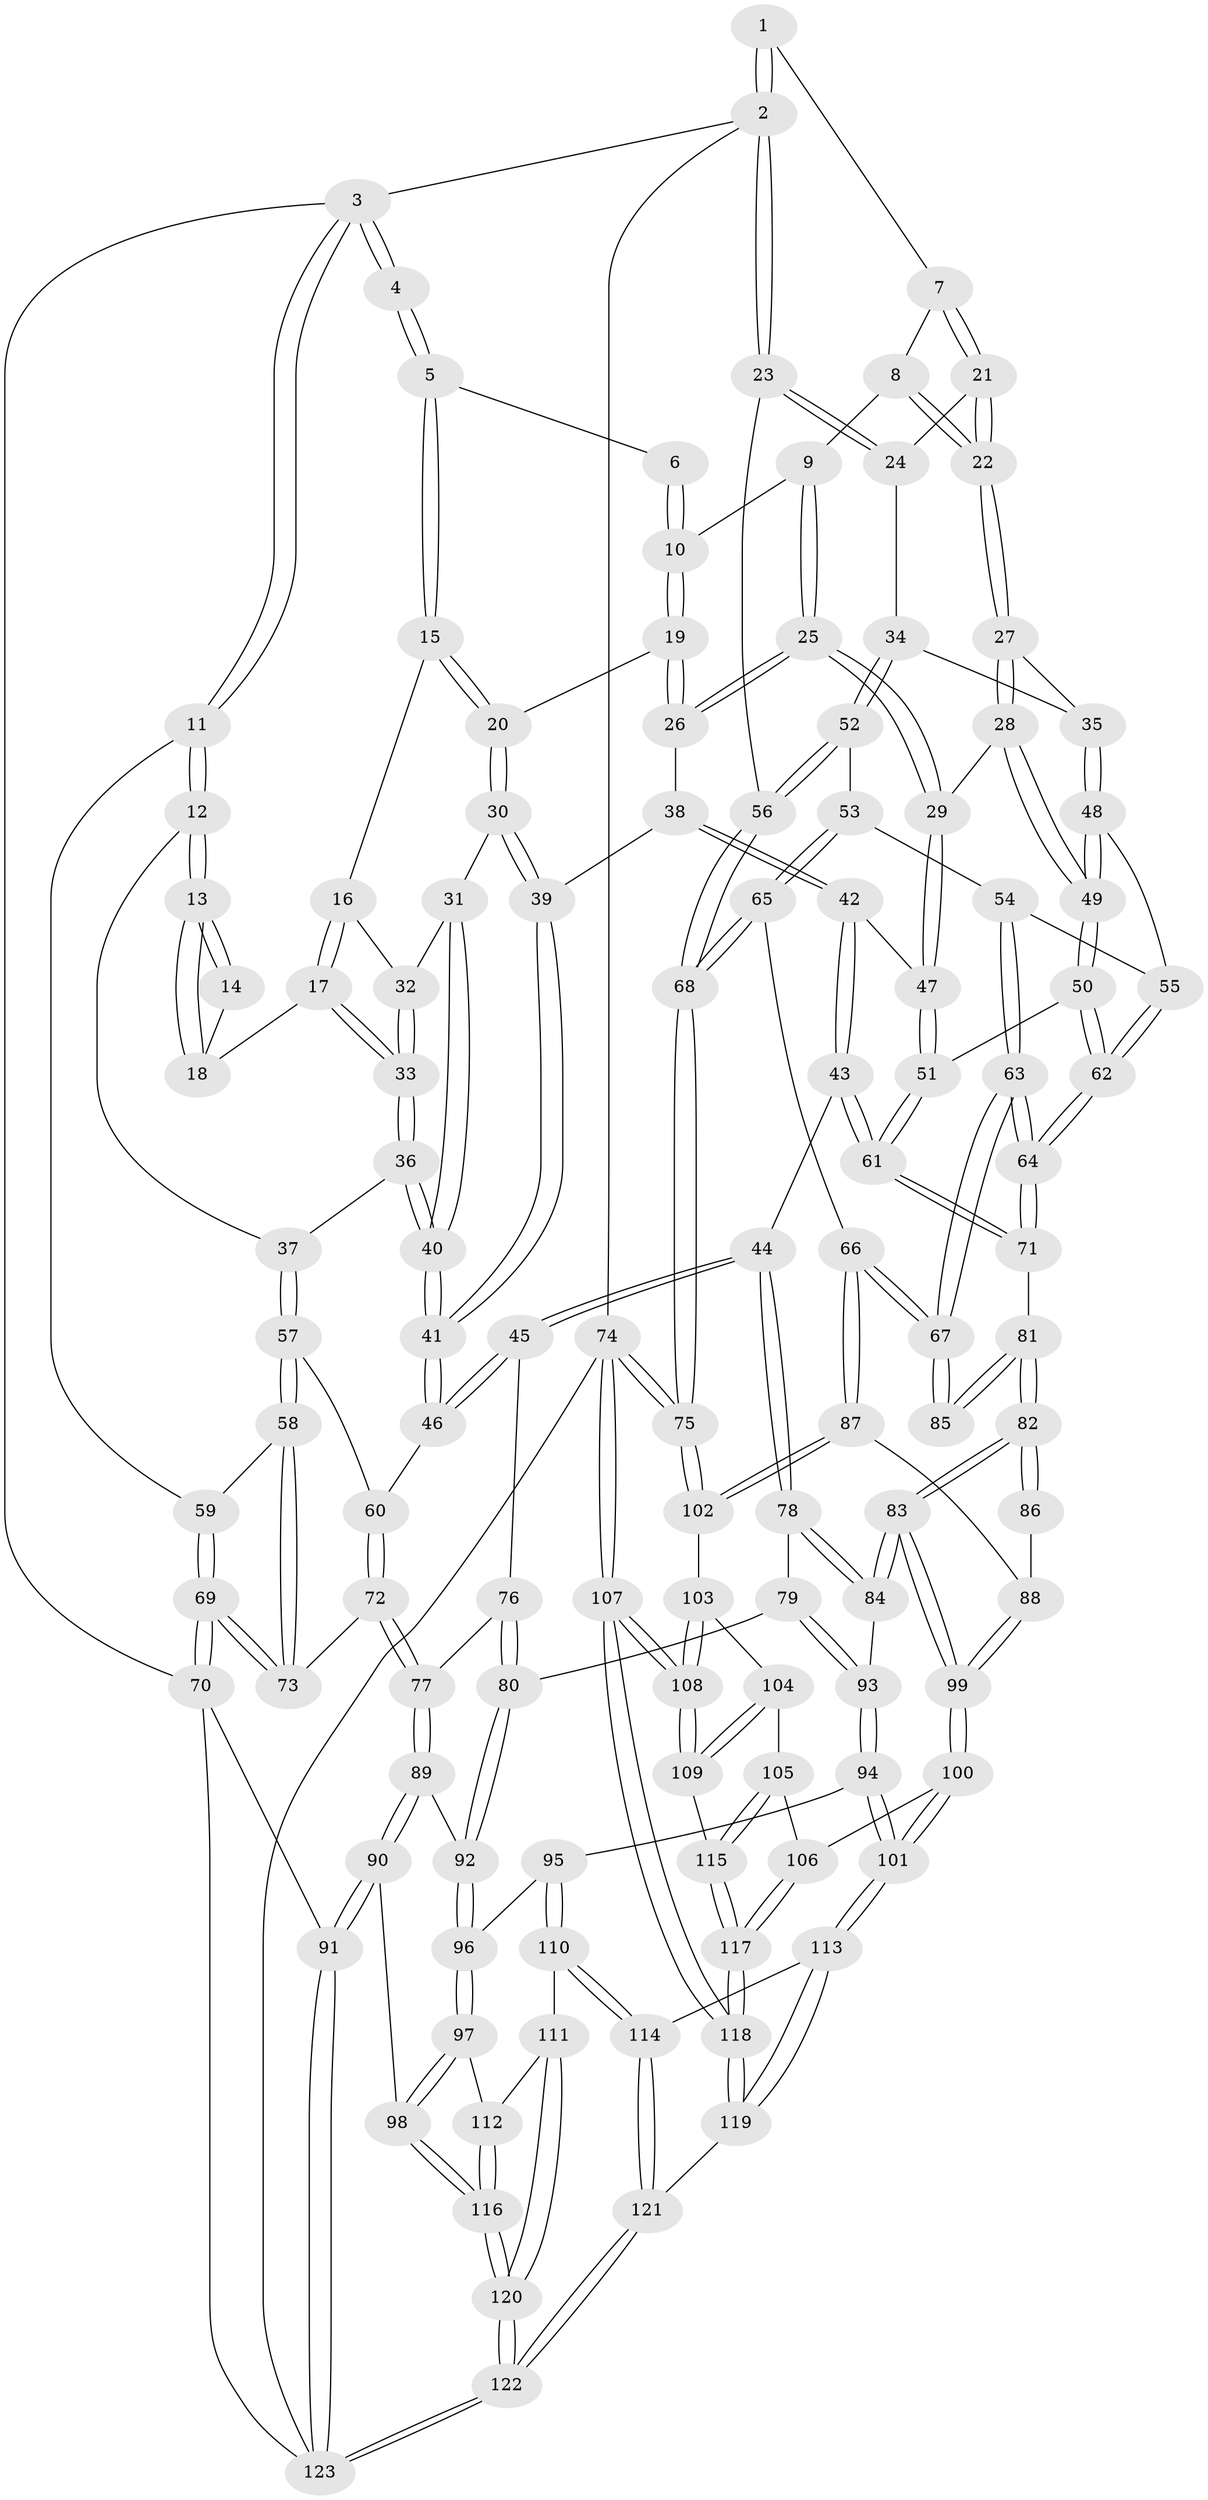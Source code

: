 // coarse degree distribution, {2: 0.06, 3: 0.32, 4: 0.5, 5: 0.12}
// Generated by graph-tools (version 1.1) at 2025/38/03/04/25 23:38:30]
// undirected, 123 vertices, 304 edges
graph export_dot {
  node [color=gray90,style=filled];
  1 [pos="+0.8712861178583563+0"];
  2 [pos="+1+0"];
  3 [pos="+0+0"];
  4 [pos="+0.3496666723697477+0"];
  5 [pos="+0.3816240417923946+0"];
  6 [pos="+0.6149288032307331+0"];
  7 [pos="+0.8108801198639373+0.03344551945720936"];
  8 [pos="+0.6794106195085965+0.03114818893808997"];
  9 [pos="+0.6575866888811152+0.02114225172292471"];
  10 [pos="+0.6265646734983273+0"];
  11 [pos="+0+0"];
  12 [pos="+0.0835832683322315+0.13735565227834587"];
  13 [pos="+0.19981163325893514+0.11161733824384912"];
  14 [pos="+0.276634647422008+0"];
  15 [pos="+0.410568739595165+0.0598827614116024"];
  16 [pos="+0.3896849535353395+0.0798369188269357"];
  17 [pos="+0.31415820134056965+0.12335807325075199"];
  18 [pos="+0.29985834147859525+0.11903620384765497"];
  19 [pos="+0.5298426780956537+0.1144166859484882"];
  20 [pos="+0.5039063264311073+0.11900021176504803"];
  21 [pos="+0.8217045355875862+0.10687169576964715"];
  22 [pos="+0.7942534430097736+0.13871438360924243"];
  23 [pos="+1+0"];
  24 [pos="+0.8791654929495734+0.10507667660793454"];
  25 [pos="+0.6714049598641567+0.19468194905181038"];
  26 [pos="+0.604188204242266+0.16820822415909747"];
  27 [pos="+0.7570460812876267+0.21957779974291786"];
  28 [pos="+0.7311317381376764+0.23477010359045744"];
  29 [pos="+0.7092541564059103+0.23270041639704156"];
  30 [pos="+0.4902932969834092+0.164058699979363"];
  31 [pos="+0.4502837753615772+0.19786839964930766"];
  32 [pos="+0.40031064616486084+0.17708470304049184"];
  33 [pos="+0.32716573383600817+0.2665033072301303"];
  34 [pos="+1+0.24473886242716833"];
  35 [pos="+0.9272747635909558+0.269329386506739"];
  36 [pos="+0.32500855259831873+0.287488958033911"];
  37 [pos="+0.20118308718462694+0.2849348753806226"];
  38 [pos="+0.5363812607145044+0.23979010944021656"];
  39 [pos="+0.5091851219271188+0.21572340198437537"];
  40 [pos="+0.3834481084758498+0.3343279342598713"];
  41 [pos="+0.4001870024767329+0.3574884056929262"];
  42 [pos="+0.5689508511950806+0.33244132684558314"];
  43 [pos="+0.47865944838035757+0.4344607183245854"];
  44 [pos="+0.44831629892542985+0.4343927891465616"];
  45 [pos="+0.4427373123326533+0.4328455760608216"];
  46 [pos="+0.4408479890423297+0.4311820616506294"];
  47 [pos="+0.6126700762874266+0.3088477298592276"];
  48 [pos="+0.9030817409597743+0.32550765940410514"];
  49 [pos="+0.7740211971846952+0.39493181747301676"];
  50 [pos="+0.7735928116043623+0.40515516318678507"];
  51 [pos="+0.7079061287263935+0.42799983720963825"];
  52 [pos="+1+0.24672448335538455"];
  53 [pos="+0.9340722920511266+0.4335827032975813"];
  54 [pos="+0.9251791293586464+0.4307265965868604"];
  55 [pos="+0.9119272197246652+0.423293714429354"];
  56 [pos="+1+0.21900599127474346"];
  57 [pos="+0.14646198739550997+0.4191675476045952"];
  58 [pos="+0.12095010385248715+0.43201524195723034"];
  59 [pos="+0+0"];
  60 [pos="+0.2249391740456002+0.45689496844019994"];
  61 [pos="+0.586085707029264+0.5067562910267769"];
  62 [pos="+0.7997639154008721+0.43845274218615626"];
  63 [pos="+0.8329621447533907+0.5974183118963323"];
  64 [pos="+0.8088077086456308+0.5583555124674855"];
  65 [pos="+0.9633490294960404+0.47260879519733595"];
  66 [pos="+0.8542984994113213+0.6399869513885147"];
  67 [pos="+0.8522521112260865+0.6369518240285575"];
  68 [pos="+1+0.5501962260119616"];
  69 [pos="+0+0.6705666407120792"];
  70 [pos="+0+0.7236512189360663"];
  71 [pos="+0.5926911888420214+0.5184551035770373"];
  72 [pos="+0.2401017092022595+0.5997215598362803"];
  73 [pos="+0.07489642852190906+0.49672388235054754"];
  74 [pos="+1+1"];
  75 [pos="+1+0.6737264516403768"];
  76 [pos="+0.3727751567588861+0.5214326132830799"];
  77 [pos="+0.24101001276223802+0.6012104283627809"];
  78 [pos="+0.4504682828687726+0.5380507986337624"];
  79 [pos="+0.42684400811060336+0.6694521031473489"];
  80 [pos="+0.36355818427699643+0.6589800776139574"];
  81 [pos="+0.5951107564135125+0.5370985466131273"];
  82 [pos="+0.5829976368946455+0.705419225219672"];
  83 [pos="+0.5788847526932708+0.7334983113587574"];
  84 [pos="+0.516474848224354+0.6998423190813831"];
  85 [pos="+0.6900387784868155+0.6092436265868142"];
  86 [pos="+0.686410866704121+0.6318519011918514"];
  87 [pos="+0.8621246512086953+0.6613435755202676"];
  88 [pos="+0.751158847383629+0.703429914415708"];
  89 [pos="+0.23813426203963203+0.6225509351694155"];
  90 [pos="+0.03713450906342901+0.7728622639589194"];
  91 [pos="+0.03571253330523445+0.7728865765951407"];
  92 [pos="+0.3149333484868746+0.687144046278194"];
  93 [pos="+0.4338355187032259+0.6766170376919887"];
  94 [pos="+0.3860549130190112+0.7795078970342946"];
  95 [pos="+0.3566833862007719+0.7886772598474525"];
  96 [pos="+0.3185185809436911+0.7730963073977138"];
  97 [pos="+0.25936019766439805+0.8035991811198943"];
  98 [pos="+0.10228579550924399+0.7971376950474669"];
  99 [pos="+0.5956972705101431+0.7791828372028711"];
  100 [pos="+0.594293476694812+0.7869004214866215"];
  101 [pos="+0.5842642247553537+0.8039831871149445"];
  102 [pos="+0.8850004793149987+0.6799308834671091"];
  103 [pos="+0.8826274087481427+0.6958967550166295"];
  104 [pos="+0.8646795635542187+0.7578558765408734"];
  105 [pos="+0.7878378785968283+0.8326367058571933"];
  106 [pos="+0.6882363010693875+0.824696855863699"];
  107 [pos="+1+1"];
  108 [pos="+1+1"];
  109 [pos="+0.8800075948421638+0.8427931264949439"];
  110 [pos="+0.38250904868648716+0.8790515122633271"];
  111 [pos="+0.33483363368958424+0.9169038283896108"];
  112 [pos="+0.26269540920466977+0.8153572384740787"];
  113 [pos="+0.5741680574777362+0.8525767862914213"];
  114 [pos="+0.4452392157251824+0.9061107712004793"];
  115 [pos="+0.7942329300870565+0.9338724628577314"];
  116 [pos="+0.26734550969224585+1"];
  117 [pos="+0.7896205534905623+0.9518444663657685"];
  118 [pos="+0.7903849569132312+1"];
  119 [pos="+0.6788240477205245+1"];
  120 [pos="+0.2736837066368756+1"];
  121 [pos="+0.3492129763661818+1"];
  122 [pos="+0.28654879777656944+1"];
  123 [pos="+0.22859505532263907+1"];
  1 -- 2;
  1 -- 2;
  1 -- 7;
  2 -- 3;
  2 -- 23;
  2 -- 23;
  2 -- 74;
  3 -- 4;
  3 -- 4;
  3 -- 11;
  3 -- 11;
  3 -- 70;
  4 -- 5;
  4 -- 5;
  5 -- 6;
  5 -- 15;
  5 -- 15;
  6 -- 10;
  6 -- 10;
  7 -- 8;
  7 -- 21;
  7 -- 21;
  8 -- 9;
  8 -- 22;
  8 -- 22;
  9 -- 10;
  9 -- 25;
  9 -- 25;
  10 -- 19;
  10 -- 19;
  11 -- 12;
  11 -- 12;
  11 -- 59;
  12 -- 13;
  12 -- 13;
  12 -- 37;
  13 -- 14;
  13 -- 14;
  13 -- 18;
  13 -- 18;
  14 -- 18;
  15 -- 16;
  15 -- 20;
  15 -- 20;
  16 -- 17;
  16 -- 17;
  16 -- 32;
  17 -- 18;
  17 -- 33;
  17 -- 33;
  19 -- 20;
  19 -- 26;
  19 -- 26;
  20 -- 30;
  20 -- 30;
  21 -- 22;
  21 -- 22;
  21 -- 24;
  22 -- 27;
  22 -- 27;
  23 -- 24;
  23 -- 24;
  23 -- 56;
  24 -- 34;
  25 -- 26;
  25 -- 26;
  25 -- 29;
  25 -- 29;
  26 -- 38;
  27 -- 28;
  27 -- 28;
  27 -- 35;
  28 -- 29;
  28 -- 49;
  28 -- 49;
  29 -- 47;
  29 -- 47;
  30 -- 31;
  30 -- 39;
  30 -- 39;
  31 -- 32;
  31 -- 40;
  31 -- 40;
  32 -- 33;
  32 -- 33;
  33 -- 36;
  33 -- 36;
  34 -- 35;
  34 -- 52;
  34 -- 52;
  35 -- 48;
  35 -- 48;
  36 -- 37;
  36 -- 40;
  36 -- 40;
  37 -- 57;
  37 -- 57;
  38 -- 39;
  38 -- 42;
  38 -- 42;
  39 -- 41;
  39 -- 41;
  40 -- 41;
  40 -- 41;
  41 -- 46;
  41 -- 46;
  42 -- 43;
  42 -- 43;
  42 -- 47;
  43 -- 44;
  43 -- 61;
  43 -- 61;
  44 -- 45;
  44 -- 45;
  44 -- 78;
  44 -- 78;
  45 -- 46;
  45 -- 46;
  45 -- 76;
  46 -- 60;
  47 -- 51;
  47 -- 51;
  48 -- 49;
  48 -- 49;
  48 -- 55;
  49 -- 50;
  49 -- 50;
  50 -- 51;
  50 -- 62;
  50 -- 62;
  51 -- 61;
  51 -- 61;
  52 -- 53;
  52 -- 56;
  52 -- 56;
  53 -- 54;
  53 -- 65;
  53 -- 65;
  54 -- 55;
  54 -- 63;
  54 -- 63;
  55 -- 62;
  55 -- 62;
  56 -- 68;
  56 -- 68;
  57 -- 58;
  57 -- 58;
  57 -- 60;
  58 -- 59;
  58 -- 73;
  58 -- 73;
  59 -- 69;
  59 -- 69;
  60 -- 72;
  60 -- 72;
  61 -- 71;
  61 -- 71;
  62 -- 64;
  62 -- 64;
  63 -- 64;
  63 -- 64;
  63 -- 67;
  63 -- 67;
  64 -- 71;
  64 -- 71;
  65 -- 66;
  65 -- 68;
  65 -- 68;
  66 -- 67;
  66 -- 67;
  66 -- 87;
  66 -- 87;
  67 -- 85;
  67 -- 85;
  68 -- 75;
  68 -- 75;
  69 -- 70;
  69 -- 70;
  69 -- 73;
  69 -- 73;
  70 -- 91;
  70 -- 123;
  71 -- 81;
  72 -- 73;
  72 -- 77;
  72 -- 77;
  74 -- 75;
  74 -- 75;
  74 -- 107;
  74 -- 107;
  74 -- 123;
  75 -- 102;
  75 -- 102;
  76 -- 77;
  76 -- 80;
  76 -- 80;
  77 -- 89;
  77 -- 89;
  78 -- 79;
  78 -- 84;
  78 -- 84;
  79 -- 80;
  79 -- 93;
  79 -- 93;
  80 -- 92;
  80 -- 92;
  81 -- 82;
  81 -- 82;
  81 -- 85;
  81 -- 85;
  82 -- 83;
  82 -- 83;
  82 -- 86;
  82 -- 86;
  83 -- 84;
  83 -- 84;
  83 -- 99;
  83 -- 99;
  84 -- 93;
  86 -- 88;
  87 -- 88;
  87 -- 102;
  87 -- 102;
  88 -- 99;
  88 -- 99;
  89 -- 90;
  89 -- 90;
  89 -- 92;
  90 -- 91;
  90 -- 91;
  90 -- 98;
  91 -- 123;
  91 -- 123;
  92 -- 96;
  92 -- 96;
  93 -- 94;
  93 -- 94;
  94 -- 95;
  94 -- 101;
  94 -- 101;
  95 -- 96;
  95 -- 110;
  95 -- 110;
  96 -- 97;
  96 -- 97;
  97 -- 98;
  97 -- 98;
  97 -- 112;
  98 -- 116;
  98 -- 116;
  99 -- 100;
  99 -- 100;
  100 -- 101;
  100 -- 101;
  100 -- 106;
  101 -- 113;
  101 -- 113;
  102 -- 103;
  103 -- 104;
  103 -- 108;
  103 -- 108;
  104 -- 105;
  104 -- 109;
  104 -- 109;
  105 -- 106;
  105 -- 115;
  105 -- 115;
  106 -- 117;
  106 -- 117;
  107 -- 108;
  107 -- 108;
  107 -- 118;
  107 -- 118;
  108 -- 109;
  108 -- 109;
  109 -- 115;
  110 -- 111;
  110 -- 114;
  110 -- 114;
  111 -- 112;
  111 -- 120;
  111 -- 120;
  112 -- 116;
  112 -- 116;
  113 -- 114;
  113 -- 119;
  113 -- 119;
  114 -- 121;
  114 -- 121;
  115 -- 117;
  115 -- 117;
  116 -- 120;
  116 -- 120;
  117 -- 118;
  117 -- 118;
  118 -- 119;
  118 -- 119;
  119 -- 121;
  120 -- 122;
  120 -- 122;
  121 -- 122;
  121 -- 122;
  122 -- 123;
  122 -- 123;
}
